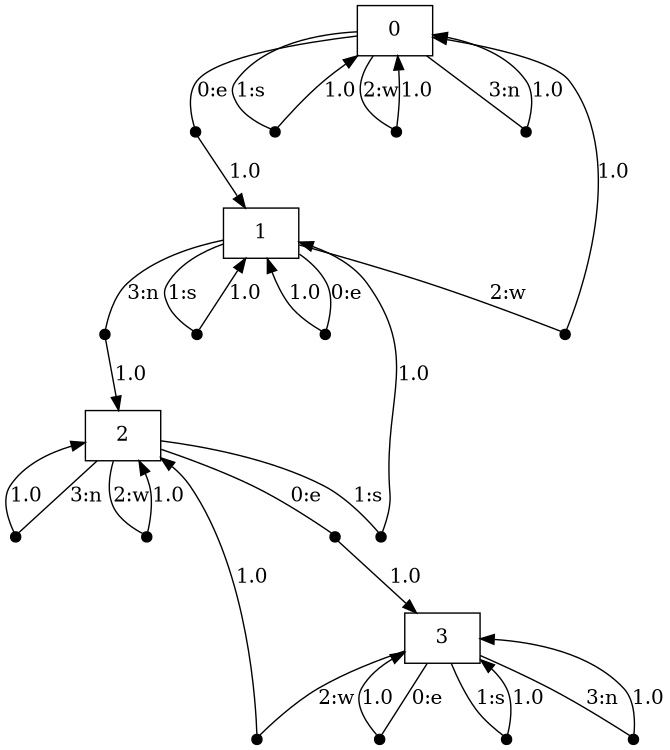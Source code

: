digraph MDP {
size="8,5"
node [shape=box];
0 -> n0_0 [ arrowhead=none,label="0:e" ];
n0_0 [ shape=point,width=0.1,height=0.1,label="" ];
n0_0 -> 1 [ label="1.0" ];
0 -> n0_1 [ arrowhead=none,label="1:s" ];
n0_1 [ shape=point,width=0.1,height=0.1,label="" ];
n0_1 -> 0 [ label="1.0" ];
0 -> n0_2 [ arrowhead=none,label="2:w" ];
n0_2 [ shape=point,width=0.1,height=0.1,label="" ];
n0_2 -> 0 [ label="1.0" ];
0 -> n0_3 [ arrowhead=none,label="3:n" ];
n0_3 [ shape=point,width=0.1,height=0.1,label="" ];
n0_3 -> 0 [ label="1.0" ];
1 -> n1_0 [ arrowhead=none,label="0:e" ];
n1_0 [ shape=point,width=0.1,height=0.1,label="" ];
n1_0 -> 1 [ label="1.0" ];
1 -> n1_1 [ arrowhead=none,label="1:s" ];
n1_1 [ shape=point,width=0.1,height=0.1,label="" ];
n1_1 -> 1 [ label="1.0" ];
1 -> n1_2 [ arrowhead=none,label="2:w" ];
n1_2 [ shape=point,width=0.1,height=0.1,label="" ];
n1_2 -> 0 [ label="1.0" ];
1 -> n1_3 [ arrowhead=none,label="3:n" ];
n1_3 [ shape=point,width=0.1,height=0.1,label="" ];
n1_3 -> 2 [ label="1.0" ];
2 -> n2_0 [ arrowhead=none,label="0:e" ];
n2_0 [ shape=point,width=0.1,height=0.1,label="" ];
n2_0 -> 3 [ label="1.0" ];
2 -> n2_1 [ arrowhead=none,label="1:s" ];
n2_1 [ shape=point,width=0.1,height=0.1,label="" ];
n2_1 -> 1 [ label="1.0" ];
2 -> n2_2 [ arrowhead=none,label="2:w" ];
n2_2 [ shape=point,width=0.1,height=0.1,label="" ];
n2_2 -> 2 [ label="1.0" ];
2 -> n2_3 [ arrowhead=none,label="3:n" ];
n2_3 [ shape=point,width=0.1,height=0.1,label="" ];
n2_3 -> 2 [ label="1.0" ];
3 -> n3_0 [ arrowhead=none,label="0:e" ];
n3_0 [ shape=point,width=0.1,height=0.1,label="" ];
n3_0 -> 3 [ label="1.0" ];
3 -> n3_1 [ arrowhead=none,label="1:s" ];
n3_1 [ shape=point,width=0.1,height=0.1,label="" ];
n3_1 -> 3 [ label="1.0" ];
3 -> n3_2 [ arrowhead=none,label="2:w" ];
n3_2 [ shape=point,width=0.1,height=0.1,label="" ];
n3_2 -> 2 [ label="1.0" ];
3 -> n3_3 [ arrowhead=none,label="3:n" ];
n3_3 [ shape=point,width=0.1,height=0.1,label="" ];
n3_3 -> 3 [ label="1.0" ];
}
